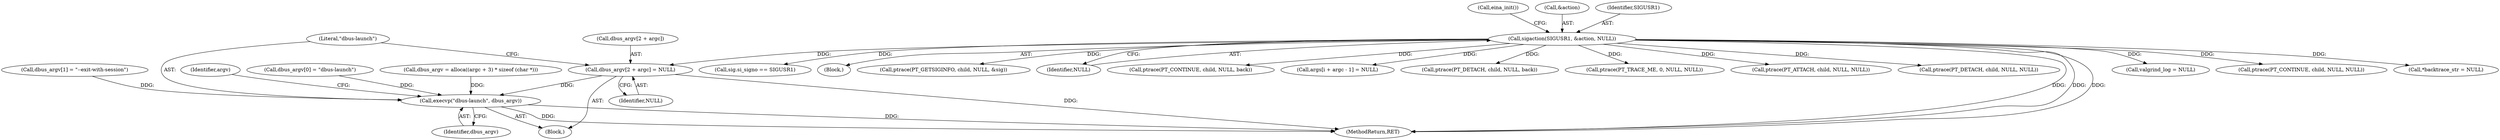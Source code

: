 digraph "0_enlightment_bb4a21e98656fe2c7d98ba2163e6defe9a630e2b@array" {
"1000226" [label="(Call,dbus_argv[2 + argc] = NULL)"];
"1000185" [label="(Call,sigaction(SIGUSR1, &action, NULL))"];
"1000233" [label="(Call,execvp(\"dbus-launch\", dbus_argv))"];
"1000190" [label="(Call,eina_init())"];
"1000329" [label="(Call,valgrind_log = NULL)"];
"1000235" [label="(Identifier,dbus_argv)"];
"1000707" [label="(Call,ptrace(PT_CONTINUE, child, NULL, NULL))"];
"1000757" [label="(Call,*backtrace_str = NULL)"];
"1000794" [label="(Call,sig.si_signo == SIGUSR1)"];
"1000226" [label="(Call,dbus_argv[2 + argc] = NULL)"];
"1000233" [label="(Call,execvp(\"dbus-launch\", dbus_argv))"];
"1000238" [label="(Identifier,argv)"];
"1000187" [label="(Call,&action)"];
"1001058" [label="(MethodReturn,RET)"];
"1000120" [label="(Block,)"];
"1000771" [label="(Call,ptrace(PT_GETSIGINFO, child, NULL, &sig))"];
"1000189" [label="(Identifier,NULL)"];
"1000210" [label="(Call,dbus_argv[0] = \"dbus-launch\")"];
"1000847" [label="(Call,ptrace(PT_CONTINUE, child, NULL, back))"];
"1000201" [label="(Call,dbus_argv = alloca((argc + 3) * sizeof (char *)))"];
"1000603" [label="(Call,args[i + argc - 1] = NULL)"];
"1000232" [label="(Identifier,NULL)"];
"1000186" [label="(Identifier,SIGUSR1)"];
"1000215" [label="(Call,dbus_argv[1] = \"--exit-with-session\")"];
"1000234" [label="(Literal,\"dbus-launch\")"];
"1000199" [label="(Block,)"];
"1000856" [label="(Call,ptrace(PT_DETACH, child, NULL, back))"];
"1000659" [label="(Call,ptrace(PT_TRACE_ME, 0, NULL, NULL))"];
"1000227" [label="(Call,dbus_argv[2 + argc])"];
"1000185" [label="(Call,sigaction(SIGUSR1, &action, NULL))"];
"1000685" [label="(Call,ptrace(PT_ATTACH, child, NULL, NULL))"];
"1000989" [label="(Call,ptrace(PT_DETACH, child, NULL, NULL))"];
"1000226" -> "1000199"  [label="AST: "];
"1000226" -> "1000232"  [label="CFG: "];
"1000227" -> "1000226"  [label="AST: "];
"1000232" -> "1000226"  [label="AST: "];
"1000234" -> "1000226"  [label="CFG: "];
"1000226" -> "1001058"  [label="DDG: "];
"1000185" -> "1000226"  [label="DDG: "];
"1000226" -> "1000233"  [label="DDG: "];
"1000185" -> "1000120"  [label="AST: "];
"1000185" -> "1000189"  [label="CFG: "];
"1000186" -> "1000185"  [label="AST: "];
"1000187" -> "1000185"  [label="AST: "];
"1000189" -> "1000185"  [label="AST: "];
"1000190" -> "1000185"  [label="CFG: "];
"1000185" -> "1001058"  [label="DDG: "];
"1000185" -> "1001058"  [label="DDG: "];
"1000185" -> "1001058"  [label="DDG: "];
"1000185" -> "1000329"  [label="DDG: "];
"1000185" -> "1000603"  [label="DDG: "];
"1000185" -> "1000659"  [label="DDG: "];
"1000185" -> "1000685"  [label="DDG: "];
"1000185" -> "1000707"  [label="DDG: "];
"1000185" -> "1000757"  [label="DDG: "];
"1000185" -> "1000771"  [label="DDG: "];
"1000185" -> "1000794"  [label="DDG: "];
"1000185" -> "1000847"  [label="DDG: "];
"1000185" -> "1000856"  [label="DDG: "];
"1000185" -> "1000989"  [label="DDG: "];
"1000233" -> "1000199"  [label="AST: "];
"1000233" -> "1000235"  [label="CFG: "];
"1000234" -> "1000233"  [label="AST: "];
"1000235" -> "1000233"  [label="AST: "];
"1000238" -> "1000233"  [label="CFG: "];
"1000233" -> "1001058"  [label="DDG: "];
"1000233" -> "1001058"  [label="DDG: "];
"1000215" -> "1000233"  [label="DDG: "];
"1000210" -> "1000233"  [label="DDG: "];
"1000201" -> "1000233"  [label="DDG: "];
}
